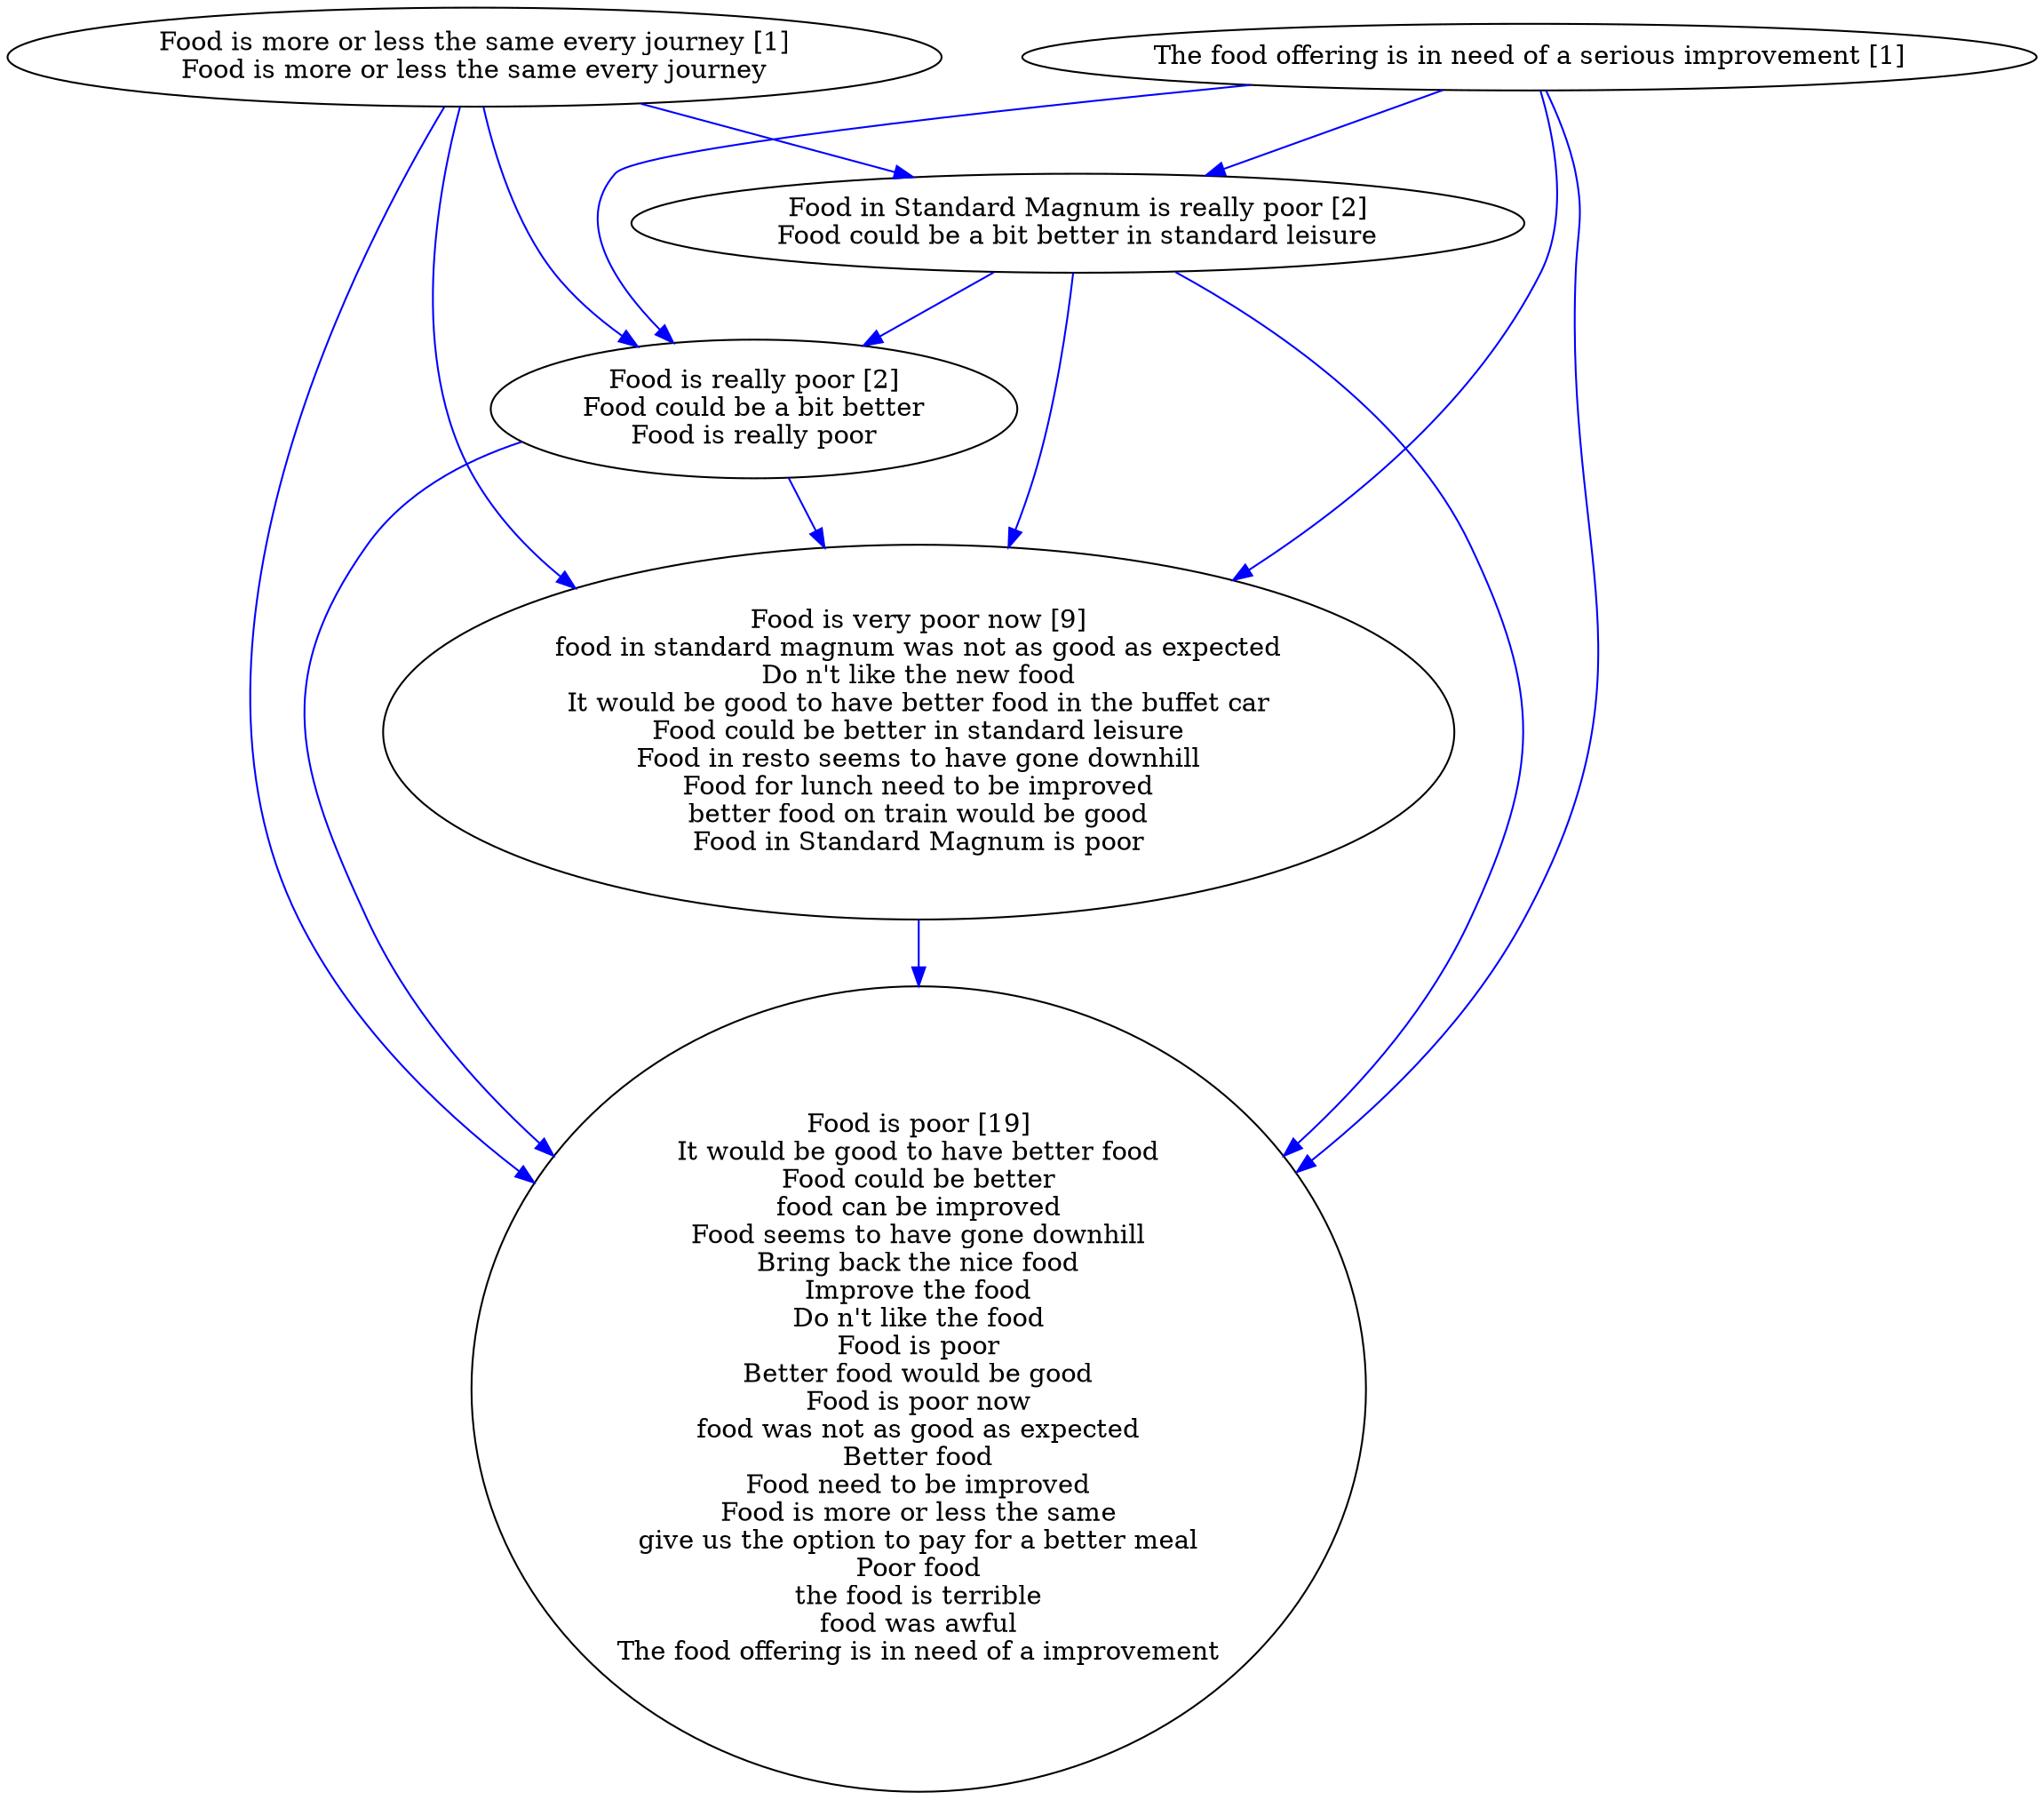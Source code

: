 digraph collapsedGraph {
"Food is really poor [2]\nFood could be a bit better\nFood is really poor""Food is poor [19]\nIt would be good to have better food\nFood could be better\nfood can be improved\nFood seems to have gone downhill\nBring back the nice food\nImprove the food\nDo n't like the food\nFood is poor\nBetter food would be good\nFood is poor now\nfood was not as good as expected\nBetter food\nFood need to be improved\nFood is more or less the same\ngive us the option to pay for a better meal\nPoor food\nthe food is terrible\nfood was awful\nThe food offering is in need of a improvement""Food in Standard Magnum is really poor [2]\nFood could be a bit better in standard leisure""Food is very poor now [9]\nfood in standard magnum was not as good as expected\nDo n't like the new food\nIt would be good to have better food in the buffet car\nFood could be better in standard leisure\nFood in resto seems to have gone downhill\nFood for lunch need to be improved\nbetter food on train would be good\nFood in Standard Magnum is poor""Food is more or less the same every journey [1]\nFood is more or less the same every journey""The food offering is in need of a serious improvement [1]""Food is really poor [2]\nFood could be a bit better\nFood is really poor" -> "Food is poor [19]\nIt would be good to have better food\nFood could be better\nfood can be improved\nFood seems to have gone downhill\nBring back the nice food\nImprove the food\nDo n't like the food\nFood is poor\nBetter food would be good\nFood is poor now\nfood was not as good as expected\nBetter food\nFood need to be improved\nFood is more or less the same\ngive us the option to pay for a better meal\nPoor food\nthe food is terrible\nfood was awful\nThe food offering is in need of a improvement" [color=blue]
"Food is very poor now [9]\nfood in standard magnum was not as good as expected\nDo n't like the new food\nIt would be good to have better food in the buffet car\nFood could be better in standard leisure\nFood in resto seems to have gone downhill\nFood for lunch need to be improved\nbetter food on train would be good\nFood in Standard Magnum is poor" -> "Food is poor [19]\nIt would be good to have better food\nFood could be better\nfood can be improved\nFood seems to have gone downhill\nBring back the nice food\nImprove the food\nDo n't like the food\nFood is poor\nBetter food would be good\nFood is poor now\nfood was not as good as expected\nBetter food\nFood need to be improved\nFood is more or less the same\ngive us the option to pay for a better meal\nPoor food\nthe food is terrible\nfood was awful\nThe food offering is in need of a improvement" [color=blue]
"Food in Standard Magnum is really poor [2]\nFood could be a bit better in standard leisure" -> "Food is very poor now [9]\nfood in standard magnum was not as good as expected\nDo n't like the new food\nIt would be good to have better food in the buffet car\nFood could be better in standard leisure\nFood in resto seems to have gone downhill\nFood for lunch need to be improved\nbetter food on train would be good\nFood in Standard Magnum is poor" [color=blue]
"Food in Standard Magnum is really poor [2]\nFood could be a bit better in standard leisure" -> "Food is poor [19]\nIt would be good to have better food\nFood could be better\nfood can be improved\nFood seems to have gone downhill\nBring back the nice food\nImprove the food\nDo n't like the food\nFood is poor\nBetter food would be good\nFood is poor now\nfood was not as good as expected\nBetter food\nFood need to be improved\nFood is more or less the same\ngive us the option to pay for a better meal\nPoor food\nthe food is terrible\nfood was awful\nThe food offering is in need of a improvement" [color=blue]
"Food in Standard Magnum is really poor [2]\nFood could be a bit better in standard leisure" -> "Food is really poor [2]\nFood could be a bit better\nFood is really poor" [color=blue]
"Food is more or less the same every journey [1]\nFood is more or less the same every journey" -> "Food is poor [19]\nIt would be good to have better food\nFood could be better\nfood can be improved\nFood seems to have gone downhill\nBring back the nice food\nImprove the food\nDo n't like the food\nFood is poor\nBetter food would be good\nFood is poor now\nfood was not as good as expected\nBetter food\nFood need to be improved\nFood is more or less the same\ngive us the option to pay for a better meal\nPoor food\nthe food is terrible\nfood was awful\nThe food offering is in need of a improvement" [color=blue]
"Food is more or less the same every journey [1]\nFood is more or less the same every journey" -> "Food is very poor now [9]\nfood in standard magnum was not as good as expected\nDo n't like the new food\nIt would be good to have better food in the buffet car\nFood could be better in standard leisure\nFood in resto seems to have gone downhill\nFood for lunch need to be improved\nbetter food on train would be good\nFood in Standard Magnum is poor" [color=blue]
"Food is more or less the same every journey [1]\nFood is more or less the same every journey" -> "Food in Standard Magnum is really poor [2]\nFood could be a bit better in standard leisure" [color=blue]
"Food is more or less the same every journey [1]\nFood is more or less the same every journey" -> "Food is really poor [2]\nFood could be a bit better\nFood is really poor" [color=blue]
"The food offering is in need of a serious improvement [1]" -> "Food is very poor now [9]\nfood in standard magnum was not as good as expected\nDo n't like the new food\nIt would be good to have better food in the buffet car\nFood could be better in standard leisure\nFood in resto seems to have gone downhill\nFood for lunch need to be improved\nbetter food on train would be good\nFood in Standard Magnum is poor" [color=blue]
"The food offering is in need of a serious improvement [1]" -> "Food in Standard Magnum is really poor [2]\nFood could be a bit better in standard leisure" [color=blue]
"The food offering is in need of a serious improvement [1]" -> "Food is really poor [2]\nFood could be a bit better\nFood is really poor" [color=blue]
"The food offering is in need of a serious improvement [1]" -> "Food is poor [19]\nIt would be good to have better food\nFood could be better\nfood can be improved\nFood seems to have gone downhill\nBring back the nice food\nImprove the food\nDo n't like the food\nFood is poor\nBetter food would be good\nFood is poor now\nfood was not as good as expected\nBetter food\nFood need to be improved\nFood is more or less the same\ngive us the option to pay for a better meal\nPoor food\nthe food is terrible\nfood was awful\nThe food offering is in need of a improvement" [color=blue]
"Food is really poor [2]\nFood could be a bit better\nFood is really poor" -> "Food is very poor now [9]\nfood in standard magnum was not as good as expected\nDo n't like the new food\nIt would be good to have better food in the buffet car\nFood could be better in standard leisure\nFood in resto seems to have gone downhill\nFood for lunch need to be improved\nbetter food on train would be good\nFood in Standard Magnum is poor" [color=blue]
}